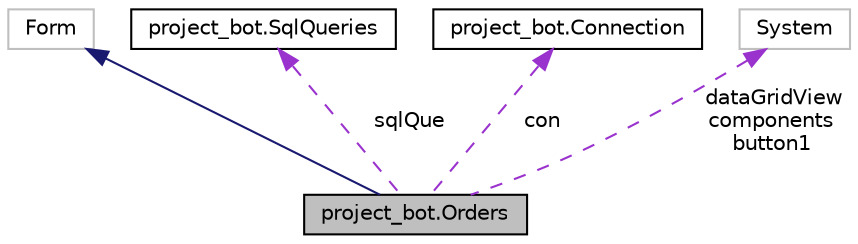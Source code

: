 digraph "project_bot.Orders"
{
  edge [fontname="Helvetica",fontsize="10",labelfontname="Helvetica",labelfontsize="10"];
  node [fontname="Helvetica",fontsize="10",shape=record];
  Node2 [label="project_bot.Orders",height=0.2,width=0.4,color="black", fillcolor="grey75", style="filled", fontcolor="black"];
  Node3 -> Node2 [dir="back",color="midnightblue",fontsize="10",style="solid",fontname="Helvetica"];
  Node3 [label="Form",height=0.2,width=0.4,color="grey75", fillcolor="white", style="filled"];
  Node4 -> Node2 [dir="back",color="darkorchid3",fontsize="10",style="dashed",label=" sqlQue" ,fontname="Helvetica"];
  Node4 [label="project_bot.SqlQueries",height=0.2,width=0.4,color="black", fillcolor="white", style="filled",URL="$classproject__bot_1_1_sql_queries.html",tooltip="klasa dla realizacji kwerend oraz zmian do bazy danych. "];
  Node5 -> Node2 [dir="back",color="darkorchid3",fontsize="10",style="dashed",label=" con" ,fontname="Helvetica"];
  Node5 [label="project_bot.Connection",height=0.2,width=0.4,color="black", fillcolor="white", style="filled",URL="$classproject__bot_1_1_connection.html",tooltip="klasa dla podlacznia do pliku bazy na komputerze "];
  Node6 -> Node2 [dir="back",color="darkorchid3",fontsize="10",style="dashed",label=" dataGridView\ncomponents\nbutton1" ,fontname="Helvetica"];
  Node6 [label="System",height=0.2,width=0.4,color="grey75", fillcolor="white", style="filled"];
}
